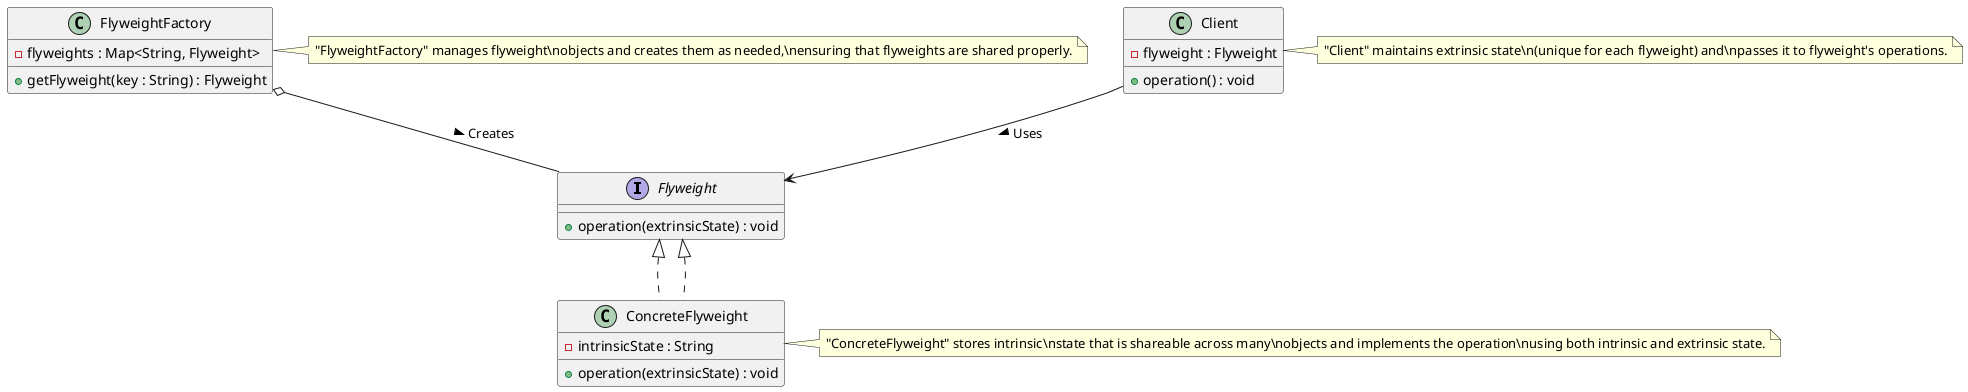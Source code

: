 @startuml FlyweightPatternClassDiagram

' Define the Flyweight interface
interface Flyweight {
  +operation(extrinsicState) : void
}

' Define the ConcreteFlyweight class
class ConcreteFlyweight implements Flyweight {
  -intrinsicState : String
  +operation(extrinsicState) : void
}

' Define the FlyweightFactory class
class FlyweightFactory {
  -flyweights : Map<String, Flyweight>
  +getFlyweight(key : String) : Flyweight
}

' Define the Client class
class Client {
  -flyweight : Flyweight
  +operation() : void
}

' Relationships
Flyweight <|.. ConcreteFlyweight
FlyweightFactory o-- Flyweight : Creates >
Client --> Flyweight : Uses >

note right of ConcreteFlyweight
  "ConcreteFlyweight" stores intrinsic\nstate that is shareable across many\nobjects and implements the operation\nusing both intrinsic and extrinsic state.
end note

note right of FlyweightFactory
  "FlyweightFactory" manages flyweight\nobjects and creates them as needed,\nensuring that flyweights are shared properly.
end note

note right of Client
  "Client" maintains extrinsic state\n(unique for each flyweight) and\npasses it to flyweight's operations.
end note

@enduml
